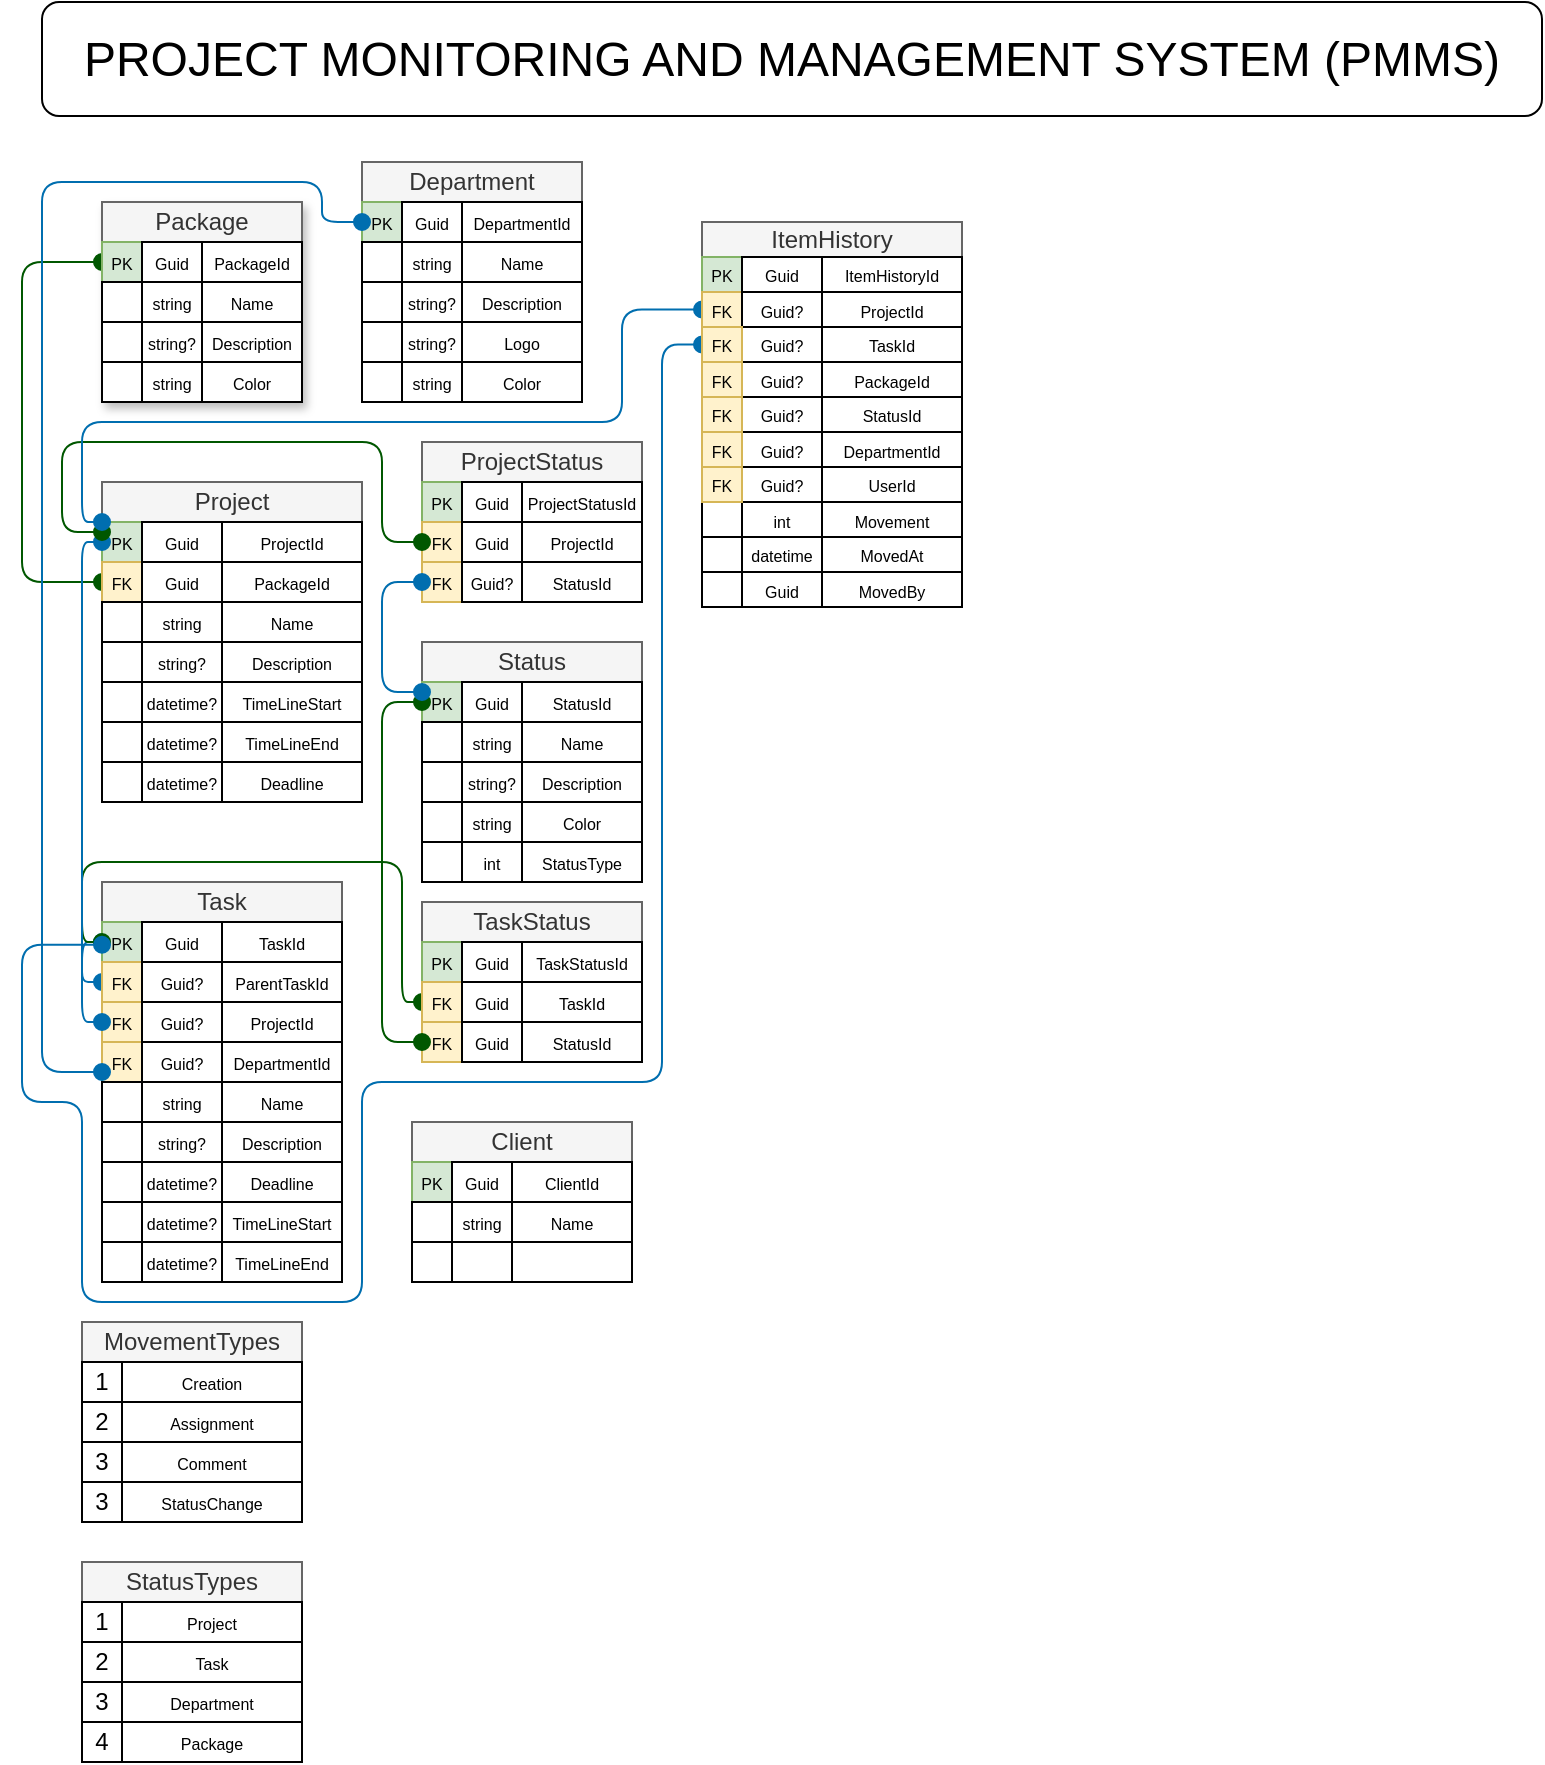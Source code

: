 <mxfile version="26.0.15">
  <diagram name="Page-1" id="BhMnXEd4iuYotzbo9Yvr">
    <mxGraphModel dx="1326" dy="444" grid="1" gridSize="10" guides="1" tooltips="1" connect="1" arrows="1" fold="1" page="1" pageScale="1" pageWidth="850" pageHeight="1100" math="0" shadow="0">
      <root>
        <mxCell id="0" />
        <mxCell id="1" parent="0" />
        <mxCell id="s1-EU_GbL1mds6aHtoGt-2" value="&lt;font style=&quot;font-size: 24px;&quot;&gt;PROJECT MONITORING AND MANAGEMENT SYSTEM (PMMS)&lt;/font&gt;" style="rounded=1;whiteSpace=wrap;html=1;" parent="1" vertex="1">
          <mxGeometry y="20" width="750" height="57" as="geometry" />
        </mxCell>
        <mxCell id="s1-EU_GbL1mds6aHtoGt-74" value="" style="group;shadow=1;fillColor=#008a00;fontColor=#ffffff;strokeColor=#005700;" parent="1" vertex="1" connectable="0">
          <mxGeometry x="30" y="120" width="100" height="100" as="geometry" />
        </mxCell>
        <mxCell id="s1-EU_GbL1mds6aHtoGt-20" value="Package" style="rounded=0;whiteSpace=wrap;html=1;fillColor=#f5f5f5;fontColor=#333333;strokeColor=#666666;" parent="s1-EU_GbL1mds6aHtoGt-74" vertex="1">
          <mxGeometry width="100" height="20" as="geometry" />
        </mxCell>
        <mxCell id="s1-EU_GbL1mds6aHtoGt-21" value="&lt;font style=&quot;font-size: 8px;&quot;&gt;PackageId&lt;/font&gt;" style="rounded=0;whiteSpace=wrap;html=1;" parent="s1-EU_GbL1mds6aHtoGt-74" vertex="1">
          <mxGeometry x="50" y="20" width="50" height="20" as="geometry" />
        </mxCell>
        <mxCell id="MEcoBkt6uBFR-9ehZYJB-12" style="edgeStyle=orthogonalEdgeStyle;rounded=1;orthogonalLoop=1;jettySize=auto;html=1;exitX=0;exitY=0.5;exitDx=0;exitDy=0;fontSize=12;startSize=8;endSize=8;curved=0;startArrow=oval;startFill=1;endArrow=oval;endFill=1;fillColor=#008a00;strokeColor=#005700;" parent="s1-EU_GbL1mds6aHtoGt-74" source="s1-EU_GbL1mds6aHtoGt-22" edge="1">
          <mxGeometry relative="1" as="geometry">
            <mxPoint y="190" as="targetPoint" />
            <Array as="points">
              <mxPoint x="-40" y="30" />
              <mxPoint x="-40" y="190" />
            </Array>
          </mxGeometry>
        </mxCell>
        <mxCell id="s1-EU_GbL1mds6aHtoGt-22" value="&lt;font style=&quot;font-size: 8px;&quot;&gt;PK&lt;/font&gt;" style="rounded=0;whiteSpace=wrap;html=1;fillColor=#d5e8d4;strokeColor=#82b366;" parent="s1-EU_GbL1mds6aHtoGt-74" vertex="1">
          <mxGeometry y="20" width="20" height="20" as="geometry" />
        </mxCell>
        <mxCell id="s1-EU_GbL1mds6aHtoGt-23" value="&lt;font style=&quot;font-size: 8px;&quot;&gt;Guid&lt;/font&gt;" style="rounded=0;whiteSpace=wrap;html=1;" parent="s1-EU_GbL1mds6aHtoGt-74" vertex="1">
          <mxGeometry x="20" y="20" width="30" height="20" as="geometry" />
        </mxCell>
        <mxCell id="s1-EU_GbL1mds6aHtoGt-24" value="&lt;font style=&quot;font-size: 8px;&quot;&gt;Name&lt;/font&gt;" style="rounded=0;whiteSpace=wrap;html=1;" parent="s1-EU_GbL1mds6aHtoGt-74" vertex="1">
          <mxGeometry x="50" y="40" width="50" height="20" as="geometry" />
        </mxCell>
        <mxCell id="s1-EU_GbL1mds6aHtoGt-25" value="" style="rounded=0;whiteSpace=wrap;html=1;" parent="s1-EU_GbL1mds6aHtoGt-74" vertex="1">
          <mxGeometry y="40" width="20" height="20" as="geometry" />
        </mxCell>
        <mxCell id="s1-EU_GbL1mds6aHtoGt-26" value="&lt;font style=&quot;font-size: 8px;&quot;&gt;string&lt;/font&gt;" style="rounded=0;whiteSpace=wrap;html=1;" parent="s1-EU_GbL1mds6aHtoGt-74" vertex="1">
          <mxGeometry x="20" y="40" width="30" height="20" as="geometry" />
        </mxCell>
        <mxCell id="s1-EU_GbL1mds6aHtoGt-27" value="&lt;font style=&quot;font-size: 8px;&quot;&gt;Description&lt;/font&gt;" style="rounded=0;whiteSpace=wrap;html=1;" parent="s1-EU_GbL1mds6aHtoGt-74" vertex="1">
          <mxGeometry x="50" y="60" width="50" height="20" as="geometry" />
        </mxCell>
        <mxCell id="s1-EU_GbL1mds6aHtoGt-28" value="" style="rounded=0;whiteSpace=wrap;html=1;" parent="s1-EU_GbL1mds6aHtoGt-74" vertex="1">
          <mxGeometry y="60" width="20" height="20" as="geometry" />
        </mxCell>
        <mxCell id="s1-EU_GbL1mds6aHtoGt-29" value="&lt;font style=&quot;font-size: 8px;&quot;&gt;string?&lt;/font&gt;" style="rounded=0;whiteSpace=wrap;html=1;" parent="s1-EU_GbL1mds6aHtoGt-74" vertex="1">
          <mxGeometry x="20" y="60" width="30" height="20" as="geometry" />
        </mxCell>
        <mxCell id="s1-EU_GbL1mds6aHtoGt-30" value="&lt;font style=&quot;font-size: 8px;&quot;&gt;Color&lt;/font&gt;" style="rounded=0;whiteSpace=wrap;html=1;" parent="s1-EU_GbL1mds6aHtoGt-74" vertex="1">
          <mxGeometry x="50" y="80" width="50" height="20" as="geometry" />
        </mxCell>
        <mxCell id="s1-EU_GbL1mds6aHtoGt-31" value="" style="rounded=0;whiteSpace=wrap;html=1;" parent="s1-EU_GbL1mds6aHtoGt-74" vertex="1">
          <mxGeometry y="80" width="20" height="20" as="geometry" />
        </mxCell>
        <mxCell id="s1-EU_GbL1mds6aHtoGt-32" value="&lt;font style=&quot;font-size: 8px;&quot;&gt;string&lt;/font&gt;" style="rounded=0;whiteSpace=wrap;html=1;" parent="s1-EU_GbL1mds6aHtoGt-74" vertex="1">
          <mxGeometry x="20" y="80" width="30" height="20" as="geometry" />
        </mxCell>
        <mxCell id="s1-EU_GbL1mds6aHtoGt-76" value="" style="group" parent="1" vertex="1" connectable="0">
          <mxGeometry x="30" y="260" width="130" height="160" as="geometry" />
        </mxCell>
        <mxCell id="s1-EU_GbL1mds6aHtoGt-64" value="&lt;font style=&quot;font-size: 8px;&quot;&gt;Deadline&lt;/font&gt;" style="rounded=0;whiteSpace=wrap;html=1;" parent="s1-EU_GbL1mds6aHtoGt-76" vertex="1">
          <mxGeometry x="60" y="140" width="70" height="20" as="geometry" />
        </mxCell>
        <mxCell id="s1-EU_GbL1mds6aHtoGt-65" value="" style="rounded=0;whiteSpace=wrap;html=1;" parent="s1-EU_GbL1mds6aHtoGt-76" vertex="1">
          <mxGeometry y="140" width="20" height="20" as="geometry" />
        </mxCell>
        <mxCell id="s1-EU_GbL1mds6aHtoGt-66" value="&lt;span style=&quot;font-size: 8px;&quot;&gt;datetime?&lt;/span&gt;" style="rounded=0;whiteSpace=wrap;html=1;" parent="s1-EU_GbL1mds6aHtoGt-76" vertex="1">
          <mxGeometry x="20" y="140" width="40" height="20" as="geometry" />
        </mxCell>
        <mxCell id="s1-EU_GbL1mds6aHtoGt-73" value="" style="group" parent="s1-EU_GbL1mds6aHtoGt-76" vertex="1" connectable="0">
          <mxGeometry width="130" height="140" as="geometry" />
        </mxCell>
        <mxCell id="s1-EU_GbL1mds6aHtoGt-45" value="Project" style="rounded=0;whiteSpace=wrap;html=1;fillColor=#f5f5f5;fontColor=#333333;strokeColor=#666666;" parent="s1-EU_GbL1mds6aHtoGt-73" vertex="1">
          <mxGeometry width="130" height="20" as="geometry" />
        </mxCell>
        <mxCell id="s1-EU_GbL1mds6aHtoGt-46" value="&lt;font style=&quot;font-size: 8px;&quot;&gt;ProjectId&lt;/font&gt;" style="rounded=0;whiteSpace=wrap;html=1;" parent="s1-EU_GbL1mds6aHtoGt-73" vertex="1">
          <mxGeometry x="60" y="20" width="70" height="20" as="geometry" />
        </mxCell>
        <mxCell id="s1-EU_GbL1mds6aHtoGt-47" value="&lt;font style=&quot;font-size: 8px;&quot;&gt;PK&lt;/font&gt;" style="rounded=0;whiteSpace=wrap;html=1;fillColor=#d5e8d4;strokeColor=#82b366;" parent="s1-EU_GbL1mds6aHtoGt-73" vertex="1">
          <mxGeometry y="20" width="20" height="20" as="geometry" />
        </mxCell>
        <mxCell id="s1-EU_GbL1mds6aHtoGt-48" value="&lt;font style=&quot;font-size: 8px;&quot;&gt;Guid&lt;/font&gt;" style="rounded=0;whiteSpace=wrap;html=1;" parent="s1-EU_GbL1mds6aHtoGt-73" vertex="1">
          <mxGeometry x="20" y="20" width="40" height="20" as="geometry" />
        </mxCell>
        <mxCell id="s1-EU_GbL1mds6aHtoGt-49" value="&lt;font style=&quot;font-size: 8px;&quot;&gt;PackageId&lt;/font&gt;" style="rounded=0;whiteSpace=wrap;html=1;" parent="s1-EU_GbL1mds6aHtoGt-73" vertex="1">
          <mxGeometry x="60" y="40" width="70" height="20" as="geometry" />
        </mxCell>
        <mxCell id="s1-EU_GbL1mds6aHtoGt-50" value="&lt;font style=&quot;font-size: 8px;&quot;&gt;FK&lt;/font&gt;" style="rounded=0;whiteSpace=wrap;html=1;fillColor=#fff2cc;strokeColor=#d6b656;" parent="s1-EU_GbL1mds6aHtoGt-73" vertex="1">
          <mxGeometry y="40" width="20" height="20" as="geometry" />
        </mxCell>
        <mxCell id="s1-EU_GbL1mds6aHtoGt-51" value="&lt;font style=&quot;font-size: 8px;&quot;&gt;Guid&lt;/font&gt;" style="rounded=0;whiteSpace=wrap;html=1;" parent="s1-EU_GbL1mds6aHtoGt-73" vertex="1">
          <mxGeometry x="20" y="40" width="40" height="20" as="geometry" />
        </mxCell>
        <mxCell id="s1-EU_GbL1mds6aHtoGt-52" value="&lt;font style=&quot;font-size: 8px;&quot;&gt;Name&lt;/font&gt;" style="rounded=0;whiteSpace=wrap;html=1;" parent="s1-EU_GbL1mds6aHtoGt-73" vertex="1">
          <mxGeometry x="60" y="60" width="70" height="20" as="geometry" />
        </mxCell>
        <mxCell id="s1-EU_GbL1mds6aHtoGt-53" value="" style="rounded=0;whiteSpace=wrap;html=1;" parent="s1-EU_GbL1mds6aHtoGt-73" vertex="1">
          <mxGeometry y="60" width="20" height="20" as="geometry" />
        </mxCell>
        <mxCell id="s1-EU_GbL1mds6aHtoGt-54" value="&lt;font style=&quot;font-size: 8px;&quot;&gt;string&lt;/font&gt;" style="rounded=0;whiteSpace=wrap;html=1;" parent="s1-EU_GbL1mds6aHtoGt-73" vertex="1">
          <mxGeometry x="20" y="60" width="40" height="20" as="geometry" />
        </mxCell>
        <mxCell id="s1-EU_GbL1mds6aHtoGt-55" value="&lt;font style=&quot;font-size: 8px;&quot;&gt;Description&lt;/font&gt;" style="rounded=0;whiteSpace=wrap;html=1;" parent="s1-EU_GbL1mds6aHtoGt-73" vertex="1">
          <mxGeometry x="60" y="80" width="70" height="20" as="geometry" />
        </mxCell>
        <mxCell id="s1-EU_GbL1mds6aHtoGt-56" value="" style="rounded=0;whiteSpace=wrap;html=1;" parent="s1-EU_GbL1mds6aHtoGt-73" vertex="1">
          <mxGeometry y="80" width="20" height="20" as="geometry" />
        </mxCell>
        <mxCell id="s1-EU_GbL1mds6aHtoGt-57" value="&lt;font style=&quot;font-size: 8px;&quot;&gt;string?&lt;/font&gt;" style="rounded=0;whiteSpace=wrap;html=1;" parent="s1-EU_GbL1mds6aHtoGt-73" vertex="1">
          <mxGeometry x="20" y="80" width="40" height="20" as="geometry" />
        </mxCell>
        <mxCell id="s1-EU_GbL1mds6aHtoGt-58" value="&lt;font style=&quot;font-size: 8px;&quot;&gt;TimeLineStart&lt;/font&gt;" style="rounded=0;whiteSpace=wrap;html=1;" parent="s1-EU_GbL1mds6aHtoGt-73" vertex="1">
          <mxGeometry x="60" y="100" width="70" height="20" as="geometry" />
        </mxCell>
        <mxCell id="s1-EU_GbL1mds6aHtoGt-59" value="" style="rounded=0;whiteSpace=wrap;html=1;" parent="s1-EU_GbL1mds6aHtoGt-73" vertex="1">
          <mxGeometry y="100" width="20" height="20" as="geometry" />
        </mxCell>
        <mxCell id="s1-EU_GbL1mds6aHtoGt-60" value="&lt;span style=&quot;font-size: 8px;&quot;&gt;datetime?&lt;/span&gt;" style="rounded=0;whiteSpace=wrap;html=1;" parent="s1-EU_GbL1mds6aHtoGt-73" vertex="1">
          <mxGeometry x="20" y="100" width="40" height="20" as="geometry" />
        </mxCell>
        <mxCell id="s1-EU_GbL1mds6aHtoGt-61" value="&lt;span style=&quot;font-size: 8px;&quot;&gt;TimeLineEnd&lt;/span&gt;" style="rounded=0;whiteSpace=wrap;html=1;" parent="s1-EU_GbL1mds6aHtoGt-73" vertex="1">
          <mxGeometry x="60" y="120" width="70" height="20" as="geometry" />
        </mxCell>
        <mxCell id="s1-EU_GbL1mds6aHtoGt-62" value="" style="rounded=0;whiteSpace=wrap;html=1;" parent="s1-EU_GbL1mds6aHtoGt-73" vertex="1">
          <mxGeometry y="120" width="20" height="20" as="geometry" />
        </mxCell>
        <mxCell id="s1-EU_GbL1mds6aHtoGt-63" value="&lt;span style=&quot;font-size: 8px;&quot;&gt;datetime?&lt;/span&gt;" style="rounded=0;whiteSpace=wrap;html=1;" parent="s1-EU_GbL1mds6aHtoGt-73" vertex="1">
          <mxGeometry x="20" y="120" width="40" height="20" as="geometry" />
        </mxCell>
        <mxCell id="s1-EU_GbL1mds6aHtoGt-77" value="" style="group" parent="1" vertex="1" connectable="0">
          <mxGeometry x="160" y="100" width="110" height="100" as="geometry" />
        </mxCell>
        <mxCell id="s1-EU_GbL1mds6aHtoGt-78" value="Department" style="rounded=0;whiteSpace=wrap;html=1;fillColor=#f5f5f5;fontColor=#333333;strokeColor=#666666;" parent="s1-EU_GbL1mds6aHtoGt-77" vertex="1">
          <mxGeometry width="110" height="20" as="geometry" />
        </mxCell>
        <mxCell id="s1-EU_GbL1mds6aHtoGt-79" value="&lt;font style=&quot;font-size: 8px;&quot;&gt;DepartmentId&lt;/font&gt;" style="rounded=0;whiteSpace=wrap;html=1;" parent="s1-EU_GbL1mds6aHtoGt-77" vertex="1">
          <mxGeometry x="50" y="20" width="60" height="20" as="geometry" />
        </mxCell>
        <mxCell id="s1-EU_GbL1mds6aHtoGt-80" value="&lt;font style=&quot;font-size: 8px;&quot;&gt;PK&lt;/font&gt;" style="rounded=0;whiteSpace=wrap;html=1;fillColor=#d5e8d4;strokeColor=#82b366;" parent="s1-EU_GbL1mds6aHtoGt-77" vertex="1">
          <mxGeometry y="20" width="20" height="20" as="geometry" />
        </mxCell>
        <mxCell id="s1-EU_GbL1mds6aHtoGt-81" value="&lt;span style=&quot;font-size: 8px;&quot;&gt;Guid&lt;/span&gt;" style="rounded=0;whiteSpace=wrap;html=1;" parent="s1-EU_GbL1mds6aHtoGt-77" vertex="1">
          <mxGeometry x="20" y="20" width="30" height="20" as="geometry" />
        </mxCell>
        <mxCell id="s1-EU_GbL1mds6aHtoGt-82" value="&lt;font style=&quot;font-size: 8px;&quot;&gt;Name&lt;/font&gt;" style="rounded=0;whiteSpace=wrap;html=1;" parent="s1-EU_GbL1mds6aHtoGt-77" vertex="1">
          <mxGeometry x="50" y="40" width="60" height="20" as="geometry" />
        </mxCell>
        <mxCell id="s1-EU_GbL1mds6aHtoGt-83" value="" style="rounded=0;whiteSpace=wrap;html=1;" parent="s1-EU_GbL1mds6aHtoGt-77" vertex="1">
          <mxGeometry y="40" width="20" height="20" as="geometry" />
        </mxCell>
        <mxCell id="s1-EU_GbL1mds6aHtoGt-84" value="&lt;font style=&quot;font-size: 8px;&quot;&gt;string&lt;/font&gt;" style="rounded=0;whiteSpace=wrap;html=1;" parent="s1-EU_GbL1mds6aHtoGt-77" vertex="1">
          <mxGeometry x="20" y="40" width="30" height="20" as="geometry" />
        </mxCell>
        <mxCell id="s1-EU_GbL1mds6aHtoGt-85" value="&lt;font style=&quot;font-size: 8px;&quot;&gt;Description&lt;/font&gt;" style="rounded=0;whiteSpace=wrap;html=1;" parent="s1-EU_GbL1mds6aHtoGt-77" vertex="1">
          <mxGeometry x="50" y="60" width="60" height="20" as="geometry" />
        </mxCell>
        <mxCell id="s1-EU_GbL1mds6aHtoGt-86" value="" style="rounded=0;whiteSpace=wrap;html=1;" parent="s1-EU_GbL1mds6aHtoGt-77" vertex="1">
          <mxGeometry y="60" width="20" height="20" as="geometry" />
        </mxCell>
        <mxCell id="s1-EU_GbL1mds6aHtoGt-87" value="&lt;font style=&quot;font-size: 8px;&quot;&gt;string?&lt;/font&gt;" style="rounded=0;whiteSpace=wrap;html=1;" parent="s1-EU_GbL1mds6aHtoGt-77" vertex="1">
          <mxGeometry x="20" y="60" width="30" height="20" as="geometry" />
        </mxCell>
        <mxCell id="s1-EU_GbL1mds6aHtoGt-88" value="&lt;font style=&quot;font-size: 8px;&quot;&gt;Logo&lt;/font&gt;" style="rounded=0;whiteSpace=wrap;html=1;" parent="s1-EU_GbL1mds6aHtoGt-77" vertex="1">
          <mxGeometry x="50" y="80" width="60" height="20" as="geometry" />
        </mxCell>
        <mxCell id="s1-EU_GbL1mds6aHtoGt-89" value="" style="rounded=0;whiteSpace=wrap;html=1;" parent="s1-EU_GbL1mds6aHtoGt-77" vertex="1">
          <mxGeometry y="80" width="20" height="20" as="geometry" />
        </mxCell>
        <mxCell id="s1-EU_GbL1mds6aHtoGt-90" value="&lt;font style=&quot;font-size: 8px;&quot;&gt;string?&lt;/font&gt;" style="rounded=0;whiteSpace=wrap;html=1;" parent="s1-EU_GbL1mds6aHtoGt-77" vertex="1">
          <mxGeometry x="20" y="80" width="30" height="20" as="geometry" />
        </mxCell>
        <mxCell id="s1-EU_GbL1mds6aHtoGt-91" value="" style="group" parent="1" vertex="1" connectable="0">
          <mxGeometry x="190" y="340" width="110" height="100" as="geometry" />
        </mxCell>
        <mxCell id="s1-EU_GbL1mds6aHtoGt-92" value="Status" style="rounded=0;whiteSpace=wrap;html=1;fillColor=#f5f5f5;fontColor=#333333;strokeColor=#666666;" parent="s1-EU_GbL1mds6aHtoGt-91" vertex="1">
          <mxGeometry width="110" height="20" as="geometry" />
        </mxCell>
        <mxCell id="s1-EU_GbL1mds6aHtoGt-93" value="&lt;font style=&quot;font-size: 8px;&quot;&gt;StatusId&lt;/font&gt;" style="rounded=0;whiteSpace=wrap;html=1;" parent="s1-EU_GbL1mds6aHtoGt-91" vertex="1">
          <mxGeometry x="50" y="20" width="60" height="20" as="geometry" />
        </mxCell>
        <mxCell id="s1-EU_GbL1mds6aHtoGt-94" value="&lt;font style=&quot;font-size: 8px;&quot;&gt;PK&lt;/font&gt;" style="rounded=0;whiteSpace=wrap;html=1;fillColor=#d5e8d4;strokeColor=#82b366;" parent="s1-EU_GbL1mds6aHtoGt-91" vertex="1">
          <mxGeometry y="20" width="20" height="20" as="geometry" />
        </mxCell>
        <mxCell id="s1-EU_GbL1mds6aHtoGt-95" value="&lt;span style=&quot;font-size: 8px;&quot;&gt;Guid&lt;/span&gt;" style="rounded=0;whiteSpace=wrap;html=1;" parent="s1-EU_GbL1mds6aHtoGt-91" vertex="1">
          <mxGeometry x="20" y="20" width="30" height="20" as="geometry" />
        </mxCell>
        <mxCell id="s1-EU_GbL1mds6aHtoGt-96" value="&lt;font style=&quot;font-size: 8px;&quot;&gt;Name&lt;/font&gt;" style="rounded=0;whiteSpace=wrap;html=1;" parent="s1-EU_GbL1mds6aHtoGt-91" vertex="1">
          <mxGeometry x="50" y="40" width="60" height="20" as="geometry" />
        </mxCell>
        <mxCell id="s1-EU_GbL1mds6aHtoGt-97" value="" style="rounded=0;whiteSpace=wrap;html=1;" parent="s1-EU_GbL1mds6aHtoGt-91" vertex="1">
          <mxGeometry y="40" width="20" height="20" as="geometry" />
        </mxCell>
        <mxCell id="s1-EU_GbL1mds6aHtoGt-98" value="&lt;font style=&quot;font-size: 8px;&quot;&gt;string&lt;/font&gt;" style="rounded=0;whiteSpace=wrap;html=1;" parent="s1-EU_GbL1mds6aHtoGt-91" vertex="1">
          <mxGeometry x="20" y="40" width="30" height="20" as="geometry" />
        </mxCell>
        <mxCell id="s1-EU_GbL1mds6aHtoGt-99" value="&lt;font style=&quot;font-size: 8px;&quot;&gt;Description&lt;/font&gt;" style="rounded=0;whiteSpace=wrap;html=1;" parent="s1-EU_GbL1mds6aHtoGt-91" vertex="1">
          <mxGeometry x="50" y="60" width="60" height="20" as="geometry" />
        </mxCell>
        <mxCell id="s1-EU_GbL1mds6aHtoGt-100" value="" style="rounded=0;whiteSpace=wrap;html=1;" parent="s1-EU_GbL1mds6aHtoGt-91" vertex="1">
          <mxGeometry y="60" width="20" height="20" as="geometry" />
        </mxCell>
        <mxCell id="s1-EU_GbL1mds6aHtoGt-101" value="&lt;font style=&quot;font-size: 8px;&quot;&gt;string?&lt;/font&gt;" style="rounded=0;whiteSpace=wrap;html=1;" parent="s1-EU_GbL1mds6aHtoGt-91" vertex="1">
          <mxGeometry x="20" y="60" width="30" height="20" as="geometry" />
        </mxCell>
        <mxCell id="s1-EU_GbL1mds6aHtoGt-102" value="&lt;font style=&quot;font-size: 8px;&quot;&gt;Color&lt;/font&gt;" style="rounded=0;whiteSpace=wrap;html=1;" parent="s1-EU_GbL1mds6aHtoGt-91" vertex="1">
          <mxGeometry x="50" y="80" width="60" height="20" as="geometry" />
        </mxCell>
        <mxCell id="s1-EU_GbL1mds6aHtoGt-103" value="" style="rounded=0;whiteSpace=wrap;html=1;" parent="s1-EU_GbL1mds6aHtoGt-91" vertex="1">
          <mxGeometry y="80" width="20" height="20" as="geometry" />
        </mxCell>
        <mxCell id="s1-EU_GbL1mds6aHtoGt-104" value="&lt;font style=&quot;font-size: 8px;&quot;&gt;string&lt;/font&gt;" style="rounded=0;whiteSpace=wrap;html=1;" parent="s1-EU_GbL1mds6aHtoGt-91" vertex="1">
          <mxGeometry x="20" y="80" width="30" height="20" as="geometry" />
        </mxCell>
        <mxCell id="s1-EU_GbL1mds6aHtoGt-119" value="" style="group;fillColor=#fff2cc;strokeColor=#d6b656;" parent="1" vertex="1" connectable="0">
          <mxGeometry x="190" y="240" width="110" height="80" as="geometry" />
        </mxCell>
        <mxCell id="s1-EU_GbL1mds6aHtoGt-106" value="ProjectStatus" style="rounded=0;whiteSpace=wrap;html=1;fillColor=#f5f5f5;fontColor=#333333;strokeColor=#666666;" parent="s1-EU_GbL1mds6aHtoGt-119" vertex="1">
          <mxGeometry width="110" height="20" as="geometry" />
        </mxCell>
        <mxCell id="s1-EU_GbL1mds6aHtoGt-107" value="&lt;font style=&quot;font-size: 8px;&quot;&gt;ProjectStatusId&lt;/font&gt;" style="rounded=0;whiteSpace=wrap;html=1;" parent="s1-EU_GbL1mds6aHtoGt-119" vertex="1">
          <mxGeometry x="50" y="20" width="60" height="20" as="geometry" />
        </mxCell>
        <mxCell id="s1-EU_GbL1mds6aHtoGt-108" value="&lt;font style=&quot;font-size: 8px;&quot;&gt;PK&lt;/font&gt;" style="rounded=0;whiteSpace=wrap;html=1;fillColor=#d5e8d4;strokeColor=#82b366;" parent="s1-EU_GbL1mds6aHtoGt-119" vertex="1">
          <mxGeometry y="20" width="20" height="20" as="geometry" />
        </mxCell>
        <mxCell id="s1-EU_GbL1mds6aHtoGt-109" value="&lt;span style=&quot;font-size: 8px;&quot;&gt;Guid&lt;/span&gt;" style="rounded=0;whiteSpace=wrap;html=1;" parent="s1-EU_GbL1mds6aHtoGt-119" vertex="1">
          <mxGeometry x="20" y="20" width="30" height="20" as="geometry" />
        </mxCell>
        <mxCell id="s1-EU_GbL1mds6aHtoGt-110" value="&lt;span style=&quot;font-size: 8px;&quot;&gt;ProjectId&lt;/span&gt;" style="rounded=0;whiteSpace=wrap;html=1;" parent="s1-EU_GbL1mds6aHtoGt-119" vertex="1">
          <mxGeometry x="50" y="40" width="60" height="20" as="geometry" />
        </mxCell>
        <mxCell id="s1-EU_GbL1mds6aHtoGt-111" value="&lt;span style=&quot;font-size: 8px;&quot;&gt;FK&lt;/span&gt;" style="rounded=0;whiteSpace=wrap;html=1;fillColor=#fff2cc;strokeColor=#d6b656;" parent="s1-EU_GbL1mds6aHtoGt-119" vertex="1">
          <mxGeometry y="40" width="20" height="20" as="geometry" />
        </mxCell>
        <mxCell id="s1-EU_GbL1mds6aHtoGt-112" value="&lt;span style=&quot;font-size: 8px;&quot;&gt;Guid&lt;/span&gt;" style="rounded=0;whiteSpace=wrap;html=1;" parent="s1-EU_GbL1mds6aHtoGt-119" vertex="1">
          <mxGeometry x="20" y="40" width="30" height="20" as="geometry" />
        </mxCell>
        <mxCell id="s1-EU_GbL1mds6aHtoGt-113" value="&lt;span style=&quot;font-size: 8px;&quot;&gt;StatusId&lt;/span&gt;" style="rounded=0;whiteSpace=wrap;html=1;" parent="s1-EU_GbL1mds6aHtoGt-119" vertex="1">
          <mxGeometry x="50" y="60" width="60" height="20" as="geometry" />
        </mxCell>
        <mxCell id="s1-EU_GbL1mds6aHtoGt-114" value="&lt;span style=&quot;font-size: 8px;&quot;&gt;FK&lt;/span&gt;" style="rounded=0;whiteSpace=wrap;html=1;fillColor=#fff2cc;strokeColor=#d6b656;" parent="s1-EU_GbL1mds6aHtoGt-119" vertex="1">
          <mxGeometry y="60" width="20" height="20" as="geometry" />
        </mxCell>
        <mxCell id="s1-EU_GbL1mds6aHtoGt-115" value="&lt;font style=&quot;font-size: 8px;&quot;&gt;Guid?&lt;/font&gt;" style="rounded=0;whiteSpace=wrap;html=1;" parent="s1-EU_GbL1mds6aHtoGt-119" vertex="1">
          <mxGeometry x="20" y="60" width="30" height="20" as="geometry" />
        </mxCell>
        <mxCell id="s1-EU_GbL1mds6aHtoGt-145" value="" style="group" parent="1" vertex="1" connectable="0">
          <mxGeometry x="30" y="460" width="120" height="160" as="geometry" />
        </mxCell>
        <mxCell id="s1-EU_GbL1mds6aHtoGt-122" value="" style="group;fillColor=#fff2cc;strokeColor=#d6b656;" parent="s1-EU_GbL1mds6aHtoGt-145" vertex="1" connectable="0">
          <mxGeometry width="120" height="100" as="geometry" />
        </mxCell>
        <mxCell id="s1-EU_GbL1mds6aHtoGt-123" value="Task" style="rounded=0;whiteSpace=wrap;html=1;fillColor=#f5f5f5;fontColor=#333333;strokeColor=#666666;" parent="s1-EU_GbL1mds6aHtoGt-122" vertex="1">
          <mxGeometry width="120" height="20" as="geometry" />
        </mxCell>
        <mxCell id="s1-EU_GbL1mds6aHtoGt-124" value="&lt;font style=&quot;font-size: 8px;&quot;&gt;TaskId&lt;/font&gt;" style="rounded=0;whiteSpace=wrap;html=1;" parent="s1-EU_GbL1mds6aHtoGt-122" vertex="1">
          <mxGeometry x="60" y="20" width="60" height="20" as="geometry" />
        </mxCell>
        <mxCell id="MEcoBkt6uBFR-9ehZYJB-14" style="edgeStyle=orthogonalEdgeStyle;shape=connector;curved=0;rounded=1;orthogonalLoop=1;jettySize=auto;html=1;exitX=0;exitY=0.5;exitDx=0;exitDy=0;entryX=0;entryY=0.5;entryDx=0;entryDy=0;strokeColor=#006EAF;align=center;verticalAlign=middle;fontFamily=Helvetica;fontSize=12;fontColor=default;labelBackgroundColor=default;startArrow=oval;startFill=1;startSize=8;endArrow=oval;endFill=1;endSize=8;fillColor=#1ba1e2;" parent="s1-EU_GbL1mds6aHtoGt-122" source="s1-EU_GbL1mds6aHtoGt-125" target="s1-EU_GbL1mds6aHtoGt-128" edge="1">
          <mxGeometry relative="1" as="geometry">
            <Array as="points">
              <mxPoint x="-10" y="30" />
              <mxPoint x="-10" y="50" />
            </Array>
          </mxGeometry>
        </mxCell>
        <mxCell id="s1-EU_GbL1mds6aHtoGt-125" value="&lt;font style=&quot;font-size: 8px;&quot;&gt;PK&lt;/font&gt;" style="rounded=0;whiteSpace=wrap;html=1;fillColor=#d5e8d4;strokeColor=#82b366;" parent="s1-EU_GbL1mds6aHtoGt-122" vertex="1">
          <mxGeometry y="20" width="20" height="20" as="geometry" />
        </mxCell>
        <mxCell id="s1-EU_GbL1mds6aHtoGt-126" value="&lt;font style=&quot;font-size: 8px;&quot;&gt;Guid&lt;/font&gt;" style="rounded=0;whiteSpace=wrap;html=1;" parent="s1-EU_GbL1mds6aHtoGt-122" vertex="1">
          <mxGeometry x="20" y="20" width="40" height="20" as="geometry" />
        </mxCell>
        <mxCell id="s1-EU_GbL1mds6aHtoGt-127" value="&lt;font style=&quot;font-size: 8px;&quot;&gt;ParentTaskId&lt;/font&gt;" style="rounded=0;whiteSpace=wrap;html=1;" parent="s1-EU_GbL1mds6aHtoGt-122" vertex="1">
          <mxGeometry x="60" y="40" width="60" height="20" as="geometry" />
        </mxCell>
        <mxCell id="s1-EU_GbL1mds6aHtoGt-128" value="&lt;span style=&quot;font-size: 8px;&quot;&gt;FK&lt;/span&gt;" style="rounded=0;whiteSpace=wrap;html=1;fillColor=#fff2cc;strokeColor=#d6b656;" parent="s1-EU_GbL1mds6aHtoGt-122" vertex="1">
          <mxGeometry y="40" width="20" height="20" as="geometry" />
        </mxCell>
        <mxCell id="s1-EU_GbL1mds6aHtoGt-129" value="&lt;font style=&quot;font-size: 8px;&quot;&gt;Guid?&lt;/font&gt;" style="rounded=0;whiteSpace=wrap;html=1;" parent="s1-EU_GbL1mds6aHtoGt-122" vertex="1">
          <mxGeometry x="20" y="40" width="40" height="20" as="geometry" />
        </mxCell>
        <mxCell id="s1-EU_GbL1mds6aHtoGt-130" value="&lt;font style=&quot;font-size: 8px;&quot;&gt;ProjectId&lt;/font&gt;" style="rounded=0;whiteSpace=wrap;html=1;" parent="s1-EU_GbL1mds6aHtoGt-122" vertex="1">
          <mxGeometry x="60" y="60" width="60" height="20" as="geometry" />
        </mxCell>
        <mxCell id="s1-EU_GbL1mds6aHtoGt-131" value="&lt;span style=&quot;font-size: 8px;&quot;&gt;FK&lt;/span&gt;" style="rounded=0;whiteSpace=wrap;html=1;fillColor=#fff2cc;strokeColor=#d6b656;" parent="s1-EU_GbL1mds6aHtoGt-122" vertex="1">
          <mxGeometry y="60" width="20" height="20" as="geometry" />
        </mxCell>
        <mxCell id="s1-EU_GbL1mds6aHtoGt-132" value="&lt;font style=&quot;font-size: 8px;&quot;&gt;Guid?&lt;/font&gt;" style="rounded=0;whiteSpace=wrap;html=1;" parent="s1-EU_GbL1mds6aHtoGt-122" vertex="1">
          <mxGeometry x="20" y="60" width="40" height="20" as="geometry" />
        </mxCell>
        <mxCell id="s1-EU_GbL1mds6aHtoGt-133" value="&lt;span style=&quot;font-size: 8px;&quot;&gt;DepartmentId&lt;/span&gt;" style="rounded=0;whiteSpace=wrap;html=1;" parent="s1-EU_GbL1mds6aHtoGt-122" vertex="1">
          <mxGeometry x="60" y="80" width="60" height="20" as="geometry" />
        </mxCell>
        <mxCell id="s1-EU_GbL1mds6aHtoGt-134" value="&lt;span style=&quot;font-size: 8px;&quot;&gt;FK&lt;/span&gt;" style="rounded=0;whiteSpace=wrap;html=1;fillColor=#fff2cc;strokeColor=#d6b656;" parent="s1-EU_GbL1mds6aHtoGt-122" vertex="1">
          <mxGeometry y="80" width="20" height="20" as="geometry" />
        </mxCell>
        <mxCell id="s1-EU_GbL1mds6aHtoGt-135" value="&lt;span style=&quot;font-size: 8px;&quot;&gt;Guid?&lt;/span&gt;" style="rounded=0;whiteSpace=wrap;html=1;" parent="s1-EU_GbL1mds6aHtoGt-122" vertex="1">
          <mxGeometry x="20" y="80" width="40" height="20" as="geometry" />
        </mxCell>
        <mxCell id="s1-EU_GbL1mds6aHtoGt-136" value="&lt;span style=&quot;font-size: 8px;&quot;&gt;Name&lt;/span&gt;" style="rounded=0;whiteSpace=wrap;html=1;" parent="s1-EU_GbL1mds6aHtoGt-145" vertex="1">
          <mxGeometry x="60" y="100" width="60" height="20" as="geometry" />
        </mxCell>
        <mxCell id="s1-EU_GbL1mds6aHtoGt-137" value="" style="rounded=0;whiteSpace=wrap;html=1;" parent="s1-EU_GbL1mds6aHtoGt-145" vertex="1">
          <mxGeometry y="100" width="20" height="20" as="geometry" />
        </mxCell>
        <mxCell id="s1-EU_GbL1mds6aHtoGt-138" value="&lt;span style=&quot;font-size: 8px;&quot;&gt;string&lt;/span&gt;" style="rounded=0;whiteSpace=wrap;html=1;" parent="s1-EU_GbL1mds6aHtoGt-145" vertex="1">
          <mxGeometry x="20" y="100" width="40" height="20" as="geometry" />
        </mxCell>
        <mxCell id="s1-EU_GbL1mds6aHtoGt-139" value="&lt;span style=&quot;font-size: 8px;&quot;&gt;Description&lt;/span&gt;" style="rounded=0;whiteSpace=wrap;html=1;" parent="s1-EU_GbL1mds6aHtoGt-145" vertex="1">
          <mxGeometry x="60" y="120" width="60" height="20" as="geometry" />
        </mxCell>
        <mxCell id="s1-EU_GbL1mds6aHtoGt-140" value="" style="rounded=0;whiteSpace=wrap;html=1;" parent="s1-EU_GbL1mds6aHtoGt-145" vertex="1">
          <mxGeometry y="120" width="20" height="20" as="geometry" />
        </mxCell>
        <mxCell id="s1-EU_GbL1mds6aHtoGt-141" value="&lt;span style=&quot;font-size: 8px;&quot;&gt;string?&lt;/span&gt;" style="rounded=0;whiteSpace=wrap;html=1;" parent="s1-EU_GbL1mds6aHtoGt-145" vertex="1">
          <mxGeometry x="20" y="120" width="40" height="20" as="geometry" />
        </mxCell>
        <mxCell id="s1-EU_GbL1mds6aHtoGt-142" value="&lt;span style=&quot;font-size: 8px;&quot;&gt;Deadline&lt;/span&gt;" style="rounded=0;whiteSpace=wrap;html=1;" parent="s1-EU_GbL1mds6aHtoGt-145" vertex="1">
          <mxGeometry x="60" y="140" width="60" height="20" as="geometry" />
        </mxCell>
        <mxCell id="s1-EU_GbL1mds6aHtoGt-143" value="" style="rounded=0;whiteSpace=wrap;html=1;" parent="s1-EU_GbL1mds6aHtoGt-145" vertex="1">
          <mxGeometry y="140" width="20" height="20" as="geometry" />
        </mxCell>
        <mxCell id="s1-EU_GbL1mds6aHtoGt-144" value="&lt;span style=&quot;font-size: 8px;&quot;&gt;datetime?&lt;/span&gt;" style="rounded=0;whiteSpace=wrap;html=1;" parent="s1-EU_GbL1mds6aHtoGt-145" vertex="1">
          <mxGeometry x="20" y="140" width="40" height="20" as="geometry" />
        </mxCell>
        <mxCell id="s1-EU_GbL1mds6aHtoGt-164" value="" style="group" parent="1" vertex="1" connectable="0">
          <mxGeometry x="190" y="470" width="110" height="80" as="geometry" />
        </mxCell>
        <mxCell id="s1-EU_GbL1mds6aHtoGt-151" value="TaskStatus" style="rounded=0;whiteSpace=wrap;html=1;fillColor=#f5f5f5;fontColor=#333333;strokeColor=#666666;" parent="s1-EU_GbL1mds6aHtoGt-164" vertex="1">
          <mxGeometry width="110" height="20" as="geometry" />
        </mxCell>
        <mxCell id="s1-EU_GbL1mds6aHtoGt-152" value="&lt;font style=&quot;font-size: 8px;&quot;&gt;TaskStatusId&lt;/font&gt;" style="rounded=0;whiteSpace=wrap;html=1;" parent="s1-EU_GbL1mds6aHtoGt-164" vertex="1">
          <mxGeometry x="50" y="20" width="60" height="20" as="geometry" />
        </mxCell>
        <mxCell id="s1-EU_GbL1mds6aHtoGt-153" value="&lt;font style=&quot;font-size: 8px;&quot;&gt;PK&lt;/font&gt;" style="rounded=0;whiteSpace=wrap;html=1;fillColor=#d5e8d4;strokeColor=#82b366;" parent="s1-EU_GbL1mds6aHtoGt-164" vertex="1">
          <mxGeometry y="20" width="20" height="20" as="geometry" />
        </mxCell>
        <mxCell id="s1-EU_GbL1mds6aHtoGt-154" value="&lt;font style=&quot;font-size: 8px;&quot;&gt;Guid&lt;/font&gt;" style="rounded=0;whiteSpace=wrap;html=1;" parent="s1-EU_GbL1mds6aHtoGt-164" vertex="1">
          <mxGeometry x="20" y="20" width="30" height="20" as="geometry" />
        </mxCell>
        <mxCell id="s1-EU_GbL1mds6aHtoGt-155" value="&lt;span style=&quot;font-size: 8px;&quot;&gt;TaskId&lt;/span&gt;" style="rounded=0;whiteSpace=wrap;html=1;" parent="s1-EU_GbL1mds6aHtoGt-164" vertex="1">
          <mxGeometry x="50" y="40" width="60" height="20" as="geometry" />
        </mxCell>
        <mxCell id="MEcoBkt6uBFR-9ehZYJB-18" style="edgeStyle=orthogonalEdgeStyle;shape=connector;curved=0;rounded=1;orthogonalLoop=1;jettySize=auto;html=1;exitX=0;exitY=0.5;exitDx=0;exitDy=0;strokeColor=#005700;align=center;verticalAlign=middle;fontFamily=Helvetica;fontSize=12;fontColor=default;labelBackgroundColor=default;startArrow=oval;startFill=1;startSize=8;endArrow=oval;endFill=1;endSize=8;fillColor=#008a00;" parent="s1-EU_GbL1mds6aHtoGt-164" source="s1-EU_GbL1mds6aHtoGt-156" edge="1">
          <mxGeometry relative="1" as="geometry">
            <mxPoint x="-160" y="20" as="targetPoint" />
            <Array as="points">
              <mxPoint x="-10" y="50" />
              <mxPoint x="-10" y="-20" />
              <mxPoint x="-170" y="-20" />
              <mxPoint x="-170" y="20" />
            </Array>
          </mxGeometry>
        </mxCell>
        <mxCell id="s1-EU_GbL1mds6aHtoGt-156" value="&lt;span style=&quot;font-size: 8px;&quot;&gt;FK&lt;/span&gt;" style="rounded=0;whiteSpace=wrap;html=1;fillColor=#fff2cc;strokeColor=#d6b656;" parent="s1-EU_GbL1mds6aHtoGt-164" vertex="1">
          <mxGeometry y="40" width="20" height="20" as="geometry" />
        </mxCell>
        <mxCell id="s1-EU_GbL1mds6aHtoGt-157" value="&lt;font style=&quot;font-size: 8px;&quot;&gt;Guid&lt;/font&gt;" style="rounded=0;whiteSpace=wrap;html=1;" parent="s1-EU_GbL1mds6aHtoGt-164" vertex="1">
          <mxGeometry x="20" y="40" width="30" height="20" as="geometry" />
        </mxCell>
        <mxCell id="s1-EU_GbL1mds6aHtoGt-158" value="&lt;span style=&quot;font-size: 8px;&quot;&gt;StatusId&lt;/span&gt;" style="rounded=0;whiteSpace=wrap;html=1;" parent="s1-EU_GbL1mds6aHtoGt-164" vertex="1">
          <mxGeometry x="50" y="60" width="60" height="20" as="geometry" />
        </mxCell>
        <mxCell id="s1-EU_GbL1mds6aHtoGt-159" value="&lt;span style=&quot;font-size: 8px;&quot;&gt;FK&lt;/span&gt;" style="rounded=0;whiteSpace=wrap;html=1;fillColor=#fff2cc;strokeColor=#d6b656;" parent="s1-EU_GbL1mds6aHtoGt-164" vertex="1">
          <mxGeometry y="60" width="20" height="20" as="geometry" />
        </mxCell>
        <mxCell id="s1-EU_GbL1mds6aHtoGt-160" value="&lt;span style=&quot;font-size: 8px;&quot;&gt;Guid&lt;/span&gt;" style="rounded=0;whiteSpace=wrap;html=1;" parent="s1-EU_GbL1mds6aHtoGt-164" vertex="1">
          <mxGeometry x="20" y="60" width="30" height="20" as="geometry" />
        </mxCell>
        <mxCell id="MEcoBkt6uBFR-9ehZYJB-11" style="edgeStyle=orthogonalEdgeStyle;rounded=1;orthogonalLoop=1;jettySize=auto;html=1;exitX=0;exitY=0.5;exitDx=0;exitDy=0;entryX=0;entryY=0.25;entryDx=0;entryDy=0;fontSize=12;startSize=8;endSize=8;strokeColor=none;endArrow=oval;endFill=1;startArrow=oval;startFill=1;curved=0;" parent="1" source="s1-EU_GbL1mds6aHtoGt-50" target="s1-EU_GbL1mds6aHtoGt-22" edge="1">
          <mxGeometry relative="1" as="geometry">
            <Array as="points">
              <mxPoint x="20" y="320" />
              <mxPoint x="20" y="145" />
            </Array>
          </mxGeometry>
        </mxCell>
        <mxCell id="MEcoBkt6uBFR-9ehZYJB-15" style="edgeStyle=orthogonalEdgeStyle;shape=connector;curved=0;rounded=1;orthogonalLoop=1;jettySize=auto;html=1;entryX=0;entryY=0.5;entryDx=0;entryDy=0;strokeColor=#006EAF;align=center;verticalAlign=middle;fontFamily=Helvetica;fontSize=12;fontColor=default;labelBackgroundColor=default;startArrow=oval;startFill=1;startSize=8;endArrow=oval;endFill=1;endSize=8;fillColor=#1ba1e2;" parent="1" source="s1-EU_GbL1mds6aHtoGt-131" target="s1-EU_GbL1mds6aHtoGt-47" edge="1">
          <mxGeometry relative="1" as="geometry">
            <Array as="points">
              <mxPoint x="20" y="530" />
              <mxPoint x="20" y="290" />
            </Array>
          </mxGeometry>
        </mxCell>
        <mxCell id="MEcoBkt6uBFR-9ehZYJB-16" style="edgeStyle=orthogonalEdgeStyle;shape=connector;curved=0;rounded=1;orthogonalLoop=1;jettySize=auto;html=1;exitX=0;exitY=0.75;exitDx=0;exitDy=0;entryX=0;entryY=0.5;entryDx=0;entryDy=0;strokeColor=#006EAF;align=center;verticalAlign=middle;fontFamily=Helvetica;fontSize=12;fontColor=default;labelBackgroundColor=default;startArrow=oval;startFill=1;startSize=8;endArrow=oval;endFill=1;endSize=8;fillColor=#1ba1e2;" parent="1" source="s1-EU_GbL1mds6aHtoGt-134" target="s1-EU_GbL1mds6aHtoGt-80" edge="1">
          <mxGeometry relative="1" as="geometry">
            <Array as="points">
              <mxPoint y="555" />
              <mxPoint y="110" />
              <mxPoint x="140" y="110" />
              <mxPoint x="140" y="130" />
              <mxPoint x="160" y="130" />
            </Array>
          </mxGeometry>
        </mxCell>
        <mxCell id="MEcoBkt6uBFR-9ehZYJB-17" style="edgeStyle=orthogonalEdgeStyle;shape=connector;curved=0;rounded=1;orthogonalLoop=1;jettySize=auto;html=1;exitX=0;exitY=0.5;exitDx=0;exitDy=0;entryX=0;entryY=0.5;entryDx=0;entryDy=0;strokeColor=#005700;align=center;verticalAlign=middle;fontFamily=Helvetica;fontSize=12;fontColor=default;labelBackgroundColor=default;startArrow=oval;startFill=1;startSize=8;endArrow=oval;endFill=1;endSize=8;fillColor=#008a00;" parent="1" source="s1-EU_GbL1mds6aHtoGt-159" target="s1-EU_GbL1mds6aHtoGt-94" edge="1">
          <mxGeometry relative="1" as="geometry" />
        </mxCell>
        <mxCell id="MEcoBkt6uBFR-9ehZYJB-19" style="edgeStyle=orthogonalEdgeStyle;shape=connector;curved=0;rounded=1;orthogonalLoop=1;jettySize=auto;html=1;exitX=0;exitY=0.25;exitDx=0;exitDy=0;entryX=0;entryY=0.5;entryDx=0;entryDy=0;strokeColor=#006EAF;align=center;verticalAlign=middle;fontFamily=Helvetica;fontSize=12;fontColor=default;labelBackgroundColor=default;startArrow=oval;startFill=1;startSize=8;endArrow=oval;endFill=1;endSize=8;fillColor=#1ba1e2;" parent="1" source="s1-EU_GbL1mds6aHtoGt-94" target="s1-EU_GbL1mds6aHtoGt-114" edge="1">
          <mxGeometry relative="1" as="geometry" />
        </mxCell>
        <mxCell id="MEcoBkt6uBFR-9ehZYJB-20" style="edgeStyle=orthogonalEdgeStyle;shape=connector;curved=0;rounded=1;orthogonalLoop=1;jettySize=auto;html=1;exitX=0;exitY=0.5;exitDx=0;exitDy=0;entryX=0;entryY=0.25;entryDx=0;entryDy=0;strokeColor=#005700;align=center;verticalAlign=middle;fontFamily=Helvetica;fontSize=12;fontColor=default;labelBackgroundColor=default;startArrow=oval;startFill=1;startSize=8;endArrow=oval;endFill=1;endSize=8;fillColor=#008a00;" parent="1" source="s1-EU_GbL1mds6aHtoGt-111" target="s1-EU_GbL1mds6aHtoGt-47" edge="1">
          <mxGeometry relative="1" as="geometry">
            <Array as="points">
              <mxPoint x="170" y="290" />
              <mxPoint x="170" y="240" />
              <mxPoint x="10" y="240" />
              <mxPoint x="10" y="285" />
            </Array>
          </mxGeometry>
        </mxCell>
        <mxCell id="MEcoBkt6uBFR-9ehZYJB-48" style="edgeStyle=orthogonalEdgeStyle;shape=connector;curved=0;rounded=1;orthogonalLoop=1;jettySize=auto;html=1;exitX=0;exitY=0.5;exitDx=0;exitDy=0;entryX=0;entryY=0;entryDx=0;entryDy=0;strokeColor=#006EAF;align=center;verticalAlign=middle;fontFamily=Helvetica;fontSize=12;fontColor=default;labelBackgroundColor=default;startArrow=oval;startFill=1;startSize=8;endArrow=oval;endFill=1;endSize=8;fillColor=#1ba1e2;" parent="1" source="MEcoBkt6uBFR-9ehZYJB-31" target="s1-EU_GbL1mds6aHtoGt-47" edge="1">
          <mxGeometry relative="1" as="geometry">
            <Array as="points">
              <mxPoint x="290" y="174" />
              <mxPoint x="290" y="230" />
              <mxPoint x="20" y="230" />
              <mxPoint x="20" y="280" />
            </Array>
          </mxGeometry>
        </mxCell>
        <mxCell id="iNotNERDtQxTcPmXtUN7-11" value="" style="group" vertex="1" connectable="0" parent="1">
          <mxGeometry x="330" y="130" width="130" height="157.5" as="geometry" />
        </mxCell>
        <mxCell id="MEcoBkt6uBFR-9ehZYJB-25" value="" style="group" parent="iNotNERDtQxTcPmXtUN7-11" vertex="1" connectable="0">
          <mxGeometry width="130" height="122.5" as="geometry" />
        </mxCell>
        <mxCell id="MEcoBkt6uBFR-9ehZYJB-26" value="ItemHistory" style="rounded=0;whiteSpace=wrap;html=1;fillColor=#f5f5f5;fontColor=#333333;strokeColor=#666666;" parent="MEcoBkt6uBFR-9ehZYJB-25" vertex="1">
          <mxGeometry width="130" height="17.5" as="geometry" />
        </mxCell>
        <mxCell id="MEcoBkt6uBFR-9ehZYJB-27" value="&lt;font style=&quot;font-size: 8px;&quot;&gt;ItemHistoryId&lt;/font&gt;" style="rounded=0;whiteSpace=wrap;html=1;" parent="MEcoBkt6uBFR-9ehZYJB-25" vertex="1">
          <mxGeometry x="60" y="17.5" width="70" height="17.5" as="geometry" />
        </mxCell>
        <mxCell id="MEcoBkt6uBFR-9ehZYJB-28" value="&lt;font style=&quot;font-size: 8px;&quot;&gt;PK&lt;/font&gt;" style="rounded=0;whiteSpace=wrap;html=1;fillColor=#d5e8d4;strokeColor=#82b366;" parent="MEcoBkt6uBFR-9ehZYJB-25" vertex="1">
          <mxGeometry y="17.5" width="20" height="17.5" as="geometry" />
        </mxCell>
        <mxCell id="MEcoBkt6uBFR-9ehZYJB-29" value="&lt;span style=&quot;font-size: 8px;&quot;&gt;Guid&lt;/span&gt;" style="rounded=0;whiteSpace=wrap;html=1;" parent="MEcoBkt6uBFR-9ehZYJB-25" vertex="1">
          <mxGeometry x="20" y="17.5" width="40" height="17.5" as="geometry" />
        </mxCell>
        <mxCell id="MEcoBkt6uBFR-9ehZYJB-30" value="&lt;font style=&quot;font-size: 8px;&quot;&gt;ProjectId&lt;/font&gt;" style="rounded=0;whiteSpace=wrap;html=1;" parent="MEcoBkt6uBFR-9ehZYJB-25" vertex="1">
          <mxGeometry x="60" y="35" width="70" height="17.5" as="geometry" />
        </mxCell>
        <mxCell id="MEcoBkt6uBFR-9ehZYJB-31" value="&lt;font style=&quot;font-size: 8px;&quot;&gt;FK&lt;/font&gt;" style="rounded=0;whiteSpace=wrap;html=1;fillColor=#fff2cc;strokeColor=#d6b656;" parent="MEcoBkt6uBFR-9ehZYJB-25" vertex="1">
          <mxGeometry y="35" width="20" height="17.5" as="geometry" />
        </mxCell>
        <mxCell id="MEcoBkt6uBFR-9ehZYJB-32" value="&lt;span style=&quot;font-size: 8px;&quot;&gt;Guid?&lt;/span&gt;" style="rounded=0;whiteSpace=wrap;html=1;" parent="MEcoBkt6uBFR-9ehZYJB-25" vertex="1">
          <mxGeometry x="20" y="35" width="40" height="17.5" as="geometry" />
        </mxCell>
        <mxCell id="MEcoBkt6uBFR-9ehZYJB-33" value="&lt;span style=&quot;font-size: 8px;&quot;&gt;TaskId&lt;/span&gt;" style="rounded=0;whiteSpace=wrap;html=1;" parent="MEcoBkt6uBFR-9ehZYJB-25" vertex="1">
          <mxGeometry x="60" y="52.5" width="70" height="17.5" as="geometry" />
        </mxCell>
        <mxCell id="MEcoBkt6uBFR-9ehZYJB-34" value="" style="rounded=0;whiteSpace=wrap;html=1;" parent="MEcoBkt6uBFR-9ehZYJB-25" vertex="1">
          <mxGeometry y="52.5" width="20" height="17.5" as="geometry" />
        </mxCell>
        <mxCell id="MEcoBkt6uBFR-9ehZYJB-35" value="&lt;span style=&quot;font-size: 8px;&quot;&gt;Guid?&lt;/span&gt;" style="rounded=0;whiteSpace=wrap;html=1;" parent="MEcoBkt6uBFR-9ehZYJB-25" vertex="1">
          <mxGeometry x="20" y="52.5" width="40" height="17.5" as="geometry" />
        </mxCell>
        <mxCell id="MEcoBkt6uBFR-9ehZYJB-36" value="&lt;font style=&quot;font-size: 8px;&quot;&gt;PackageId&lt;/font&gt;" style="rounded=0;whiteSpace=wrap;html=1;" parent="MEcoBkt6uBFR-9ehZYJB-25" vertex="1">
          <mxGeometry x="60" y="70" width="70" height="17.5" as="geometry" />
        </mxCell>
        <mxCell id="MEcoBkt6uBFR-9ehZYJB-37" value="" style="rounded=0;whiteSpace=wrap;html=1;" parent="MEcoBkt6uBFR-9ehZYJB-25" vertex="1">
          <mxGeometry y="70" width="20" height="17.5" as="geometry" />
        </mxCell>
        <mxCell id="MEcoBkt6uBFR-9ehZYJB-38" value="&lt;font style=&quot;font-size: 8px;&quot;&gt;Guid?&lt;/font&gt;" style="rounded=0;whiteSpace=wrap;html=1;" parent="MEcoBkt6uBFR-9ehZYJB-25" vertex="1">
          <mxGeometry x="20" y="70" width="40" height="17.5" as="geometry" />
        </mxCell>
        <mxCell id="MEcoBkt6uBFR-9ehZYJB-39" value="&lt;span style=&quot;font-size: 8px;&quot;&gt;StatusId&lt;/span&gt;" style="rounded=0;whiteSpace=wrap;html=1;" parent="MEcoBkt6uBFR-9ehZYJB-25" vertex="1">
          <mxGeometry x="60" y="87.5" width="70" height="17.5" as="geometry" />
        </mxCell>
        <mxCell id="MEcoBkt6uBFR-9ehZYJB-40" value="&lt;span style=&quot;color: rgba(0, 0, 0, 0); font-family: monospace; font-size: 0px; text-align: start; text-wrap-mode: nowrap;&quot;&gt;%3CmxGraphModel%3E%3Croot%3E%3CmxCell%20id%3D%220%22%2F%3E%3CmxCell%20id%3D%221%22%20parent%3D%220%22%2F%3E%3CmxCell%20id%3D%222%22%20value%3D%22%26lt%3Bfont%20style%3D%26quot%3Bfont-size%3A%208px%3B%26quot%3B%26gt%3BFK%26lt%3B%2Ffont%26gt%3B%22%20style%3D%22rounded%3D0%3BwhiteSpace%3Dwrap%3Bhtml%3D1%3BfillColor%3D%23fff2cc%3BstrokeColor%3D%23d6b656%3B%22%20vertex%3D%221%22%20parent%3D%221%22%3E%3CmxGeometry%20x%3D%22330%22%20y%3D%22200%22%20width%3D%2220%22%20height%3D%2217.5%22%20as%3D%22geometry%22%2F%3E%3C%2FmxCell%3E%3C%2Froot%3E%3C%2FmxGraphModel%3E&lt;/span&gt;" style="rounded=0;whiteSpace=wrap;html=1;" parent="MEcoBkt6uBFR-9ehZYJB-25" vertex="1">
          <mxGeometry y="87.5" width="20" height="17.5" as="geometry" />
        </mxCell>
        <mxCell id="MEcoBkt6uBFR-9ehZYJB-41" value="&lt;span style=&quot;font-size: 8px;&quot;&gt;Guid?&lt;/span&gt;" style="rounded=0;whiteSpace=wrap;html=1;" parent="MEcoBkt6uBFR-9ehZYJB-25" vertex="1">
          <mxGeometry x="20" y="87.5" width="40" height="17.5" as="geometry" />
        </mxCell>
        <mxCell id="MEcoBkt6uBFR-9ehZYJB-42" value="&lt;span style=&quot;font-size: 8px;&quot;&gt;DepartmentId&lt;/span&gt;" style="rounded=0;whiteSpace=wrap;html=1;" parent="MEcoBkt6uBFR-9ehZYJB-25" vertex="1">
          <mxGeometry x="60" y="105" width="70" height="17.5" as="geometry" />
        </mxCell>
        <mxCell id="MEcoBkt6uBFR-9ehZYJB-43" value="" style="rounded=0;whiteSpace=wrap;html=1;" parent="MEcoBkt6uBFR-9ehZYJB-25" vertex="1">
          <mxGeometry y="105" width="20" height="17.5" as="geometry" />
        </mxCell>
        <mxCell id="MEcoBkt6uBFR-9ehZYJB-44" value="&lt;span style=&quot;font-size: 8px;&quot;&gt;Guid?&lt;/span&gt;" style="rounded=0;whiteSpace=wrap;html=1;" parent="MEcoBkt6uBFR-9ehZYJB-25" vertex="1">
          <mxGeometry x="20" y="105" width="40" height="17.5" as="geometry" />
        </mxCell>
        <mxCell id="MEcoBkt6uBFR-9ehZYJB-49" style="edgeStyle=orthogonalEdgeStyle;shape=connector;curved=0;rounded=1;orthogonalLoop=1;jettySize=auto;html=1;exitX=0;exitY=0.5;exitDx=0;exitDy=0;strokeColor=#006EAF;align=center;verticalAlign=middle;fontFamily=Helvetica;fontSize=12;fontColor=default;labelBackgroundColor=default;startArrow=oval;startFill=1;startSize=8;endArrow=oval;endFill=1;endSize=8;fillColor=#1ba1e2;" parent="MEcoBkt6uBFR-9ehZYJB-25" source="MEcoBkt6uBFR-9ehZYJB-45" edge="1">
          <mxGeometry relative="1" as="geometry">
            <mxPoint x="-300" y="361.379" as="targetPoint" />
            <Array as="points">
              <mxPoint x="-20" y="61" />
              <mxPoint x="-20" y="430" />
              <mxPoint x="-170" y="430" />
              <mxPoint x="-170" y="540" />
              <mxPoint x="-310" y="540" />
              <mxPoint x="-310" y="440" />
              <mxPoint x="-340" y="440" />
              <mxPoint x="-340" y="361" />
            </Array>
          </mxGeometry>
        </mxCell>
        <mxCell id="MEcoBkt6uBFR-9ehZYJB-45" value="&lt;font style=&quot;font-size: 8px;&quot;&gt;FK&lt;/font&gt;" style="rounded=0;whiteSpace=wrap;html=1;fillColor=#fff2cc;strokeColor=#d6b656;" parent="MEcoBkt6uBFR-9ehZYJB-25" vertex="1">
          <mxGeometry y="52.5" width="20" height="17.5" as="geometry" />
        </mxCell>
        <mxCell id="iNotNERDtQxTcPmXtUN7-9" value="&lt;font style=&quot;font-size: 8px;&quot;&gt;FK&lt;/font&gt;" style="rounded=0;whiteSpace=wrap;html=1;fillColor=#fff2cc;strokeColor=#d6b656;" vertex="1" parent="MEcoBkt6uBFR-9ehZYJB-25">
          <mxGeometry y="70" width="20" height="17.5" as="geometry" />
        </mxCell>
        <mxCell id="iNotNERDtQxTcPmXtUN7-27" value="&lt;font style=&quot;font-size: 8px;&quot;&gt;FK&lt;/font&gt;" style="rounded=0;whiteSpace=wrap;html=1;fillColor=#fff2cc;strokeColor=#d6b656;" vertex="1" parent="MEcoBkt6uBFR-9ehZYJB-25">
          <mxGeometry y="87.5" width="20" height="17.5" as="geometry" />
        </mxCell>
        <mxCell id="iNotNERDtQxTcPmXtUN7-35" value="&lt;font style=&quot;font-size: 8px;&quot;&gt;FK&lt;/font&gt;" style="rounded=0;whiteSpace=wrap;html=1;fillColor=#fff2cc;strokeColor=#d6b656;" vertex="1" parent="MEcoBkt6uBFR-9ehZYJB-25">
          <mxGeometry y="105" width="20" height="17.5" as="geometry" />
        </mxCell>
        <mxCell id="iNotNERDtQxTcPmXtUN7-3" value="&lt;span style=&quot;font-size: 8px;&quot;&gt;UserId&lt;/span&gt;" style="rounded=0;whiteSpace=wrap;html=1;" vertex="1" parent="iNotNERDtQxTcPmXtUN7-11">
          <mxGeometry x="60" y="122.5" width="70" height="17.5" as="geometry" />
        </mxCell>
        <mxCell id="iNotNERDtQxTcPmXtUN7-4" value="" style="rounded=0;whiteSpace=wrap;html=1;" vertex="1" parent="iNotNERDtQxTcPmXtUN7-11">
          <mxGeometry y="122.5" width="20" height="17.5" as="geometry" />
        </mxCell>
        <mxCell id="iNotNERDtQxTcPmXtUN7-5" value="&lt;span style=&quot;font-size: 8px;&quot;&gt;Guid?&lt;/span&gt;" style="rounded=0;whiteSpace=wrap;html=1;" vertex="1" parent="iNotNERDtQxTcPmXtUN7-11">
          <mxGeometry x="20" y="122.5" width="40" height="17.5" as="geometry" />
        </mxCell>
        <mxCell id="iNotNERDtQxTcPmXtUN7-6" value="&lt;span style=&quot;font-size: 8px;&quot;&gt;Movement&lt;/span&gt;" style="rounded=0;whiteSpace=wrap;html=1;" vertex="1" parent="iNotNERDtQxTcPmXtUN7-11">
          <mxGeometry x="60" y="140" width="70" height="17.5" as="geometry" />
        </mxCell>
        <mxCell id="iNotNERDtQxTcPmXtUN7-7" value="" style="rounded=0;whiteSpace=wrap;html=1;" vertex="1" parent="iNotNERDtQxTcPmXtUN7-11">
          <mxGeometry y="140" width="20" height="17.5" as="geometry" />
        </mxCell>
        <mxCell id="iNotNERDtQxTcPmXtUN7-8" value="" style="rounded=0;whiteSpace=wrap;html=1;" vertex="1" parent="iNotNERDtQxTcPmXtUN7-11">
          <mxGeometry x="20" y="140" width="40" height="17.5" as="geometry" />
        </mxCell>
        <mxCell id="iNotNERDtQxTcPmXtUN7-34" value="&lt;span style=&quot;font-size: 8px;&quot;&gt;int&lt;/span&gt;" style="rounded=0;whiteSpace=wrap;html=1;" vertex="1" parent="iNotNERDtQxTcPmXtUN7-11">
          <mxGeometry x="20" y="140" width="40" height="17.5" as="geometry" />
        </mxCell>
        <mxCell id="iNotNERDtQxTcPmXtUN7-36" value="&lt;font style=&quot;font-size: 8px;&quot;&gt;FK&lt;/font&gt;" style="rounded=0;whiteSpace=wrap;html=1;fillColor=#fff2cc;strokeColor=#d6b656;" vertex="1" parent="iNotNERDtQxTcPmXtUN7-11">
          <mxGeometry y="122.5" width="20" height="17.5" as="geometry" />
        </mxCell>
        <mxCell id="iNotNERDtQxTcPmXtUN7-28" value="&lt;span style=&quot;font-size: 8px;&quot;&gt;MovedAt&lt;/span&gt;" style="rounded=0;whiteSpace=wrap;html=1;" vertex="1" parent="1">
          <mxGeometry x="390" y="287.5" width="70" height="17.5" as="geometry" />
        </mxCell>
        <mxCell id="iNotNERDtQxTcPmXtUN7-29" value="" style="rounded=0;whiteSpace=wrap;html=1;" vertex="1" parent="1">
          <mxGeometry x="330" y="287.5" width="20" height="17.5" as="geometry" />
        </mxCell>
        <mxCell id="iNotNERDtQxTcPmXtUN7-30" value="&lt;span style=&quot;font-size: 8px;&quot;&gt;datetime&lt;/span&gt;" style="rounded=0;whiteSpace=wrap;html=1;" vertex="1" parent="1">
          <mxGeometry x="350" y="287.5" width="40" height="17.5" as="geometry" />
        </mxCell>
        <mxCell id="iNotNERDtQxTcPmXtUN7-31" value="&lt;span style=&quot;font-size: 8px;&quot;&gt;MovedBy&lt;/span&gt;" style="rounded=0;whiteSpace=wrap;html=1;" vertex="1" parent="1">
          <mxGeometry x="390" y="305" width="70" height="17.5" as="geometry" />
        </mxCell>
        <mxCell id="iNotNERDtQxTcPmXtUN7-32" value="" style="rounded=0;whiteSpace=wrap;html=1;" vertex="1" parent="1">
          <mxGeometry x="330" y="305" width="20" height="17.5" as="geometry" />
        </mxCell>
        <mxCell id="iNotNERDtQxTcPmXtUN7-33" value="&lt;span style=&quot;font-size: 8px;&quot;&gt;Guid&lt;/span&gt;" style="rounded=0;whiteSpace=wrap;html=1;" vertex="1" parent="1">
          <mxGeometry x="350" y="305" width="40" height="17.5" as="geometry" />
        </mxCell>
        <mxCell id="iNotNERDtQxTcPmXtUN7-37" value="&lt;font style=&quot;font-size: 8px;&quot;&gt;Color&lt;/font&gt;" style="rounded=0;whiteSpace=wrap;html=1;" vertex="1" parent="1">
          <mxGeometry x="210" y="200" width="60" height="20" as="geometry" />
        </mxCell>
        <mxCell id="iNotNERDtQxTcPmXtUN7-38" value="" style="rounded=0;whiteSpace=wrap;html=1;" vertex="1" parent="1">
          <mxGeometry x="160" y="200" width="20" height="20" as="geometry" />
        </mxCell>
        <mxCell id="iNotNERDtQxTcPmXtUN7-39" value="&lt;font style=&quot;font-size: 8px;&quot;&gt;string&lt;/font&gt;" style="rounded=0;whiteSpace=wrap;html=1;" vertex="1" parent="1">
          <mxGeometry x="180" y="200" width="30" height="20" as="geometry" />
        </mxCell>
        <mxCell id="iNotNERDtQxTcPmXtUN7-40" value="&lt;span style=&quot;font-size: 8px;&quot;&gt;TimeLineStart&lt;/span&gt;" style="rounded=0;whiteSpace=wrap;html=1;" vertex="1" parent="1">
          <mxGeometry x="90" y="620" width="60" height="20" as="geometry" />
        </mxCell>
        <mxCell id="iNotNERDtQxTcPmXtUN7-41" value="" style="rounded=0;whiteSpace=wrap;html=1;" vertex="1" parent="1">
          <mxGeometry x="30" y="620" width="20" height="20" as="geometry" />
        </mxCell>
        <mxCell id="iNotNERDtQxTcPmXtUN7-42" value="&lt;span style=&quot;font-size: 8px;&quot;&gt;datetime?&lt;/span&gt;" style="rounded=0;whiteSpace=wrap;html=1;" vertex="1" parent="1">
          <mxGeometry x="50" y="620" width="40" height="20" as="geometry" />
        </mxCell>
        <mxCell id="iNotNERDtQxTcPmXtUN7-43" value="&lt;span style=&quot;font-size: 8px;&quot;&gt;TimeLineEnd&lt;/span&gt;" style="rounded=0;whiteSpace=wrap;html=1;" vertex="1" parent="1">
          <mxGeometry x="90" y="640" width="60" height="20" as="geometry" />
        </mxCell>
        <mxCell id="iNotNERDtQxTcPmXtUN7-44" value="" style="rounded=0;whiteSpace=wrap;html=1;" vertex="1" parent="1">
          <mxGeometry x="30" y="640" width="20" height="20" as="geometry" />
        </mxCell>
        <mxCell id="iNotNERDtQxTcPmXtUN7-45" value="&lt;span style=&quot;font-size: 8px;&quot;&gt;datetime?&lt;/span&gt;" style="rounded=0;whiteSpace=wrap;html=1;" vertex="1" parent="1">
          <mxGeometry x="50" y="640" width="40" height="20" as="geometry" />
        </mxCell>
        <mxCell id="iNotNERDtQxTcPmXtUN7-46" value="&lt;font style=&quot;font-size: 8px;&quot;&gt;StatusType&lt;/font&gt;" style="rounded=0;whiteSpace=wrap;html=1;" vertex="1" parent="1">
          <mxGeometry x="240" y="440" width="60" height="20" as="geometry" />
        </mxCell>
        <mxCell id="iNotNERDtQxTcPmXtUN7-47" value="" style="rounded=0;whiteSpace=wrap;html=1;" vertex="1" parent="1">
          <mxGeometry x="190" y="440" width="20" height="20" as="geometry" />
        </mxCell>
        <mxCell id="iNotNERDtQxTcPmXtUN7-48" value="&lt;font style=&quot;font-size: 8px;&quot;&gt;int&lt;/font&gt;" style="rounded=0;whiteSpace=wrap;html=1;" vertex="1" parent="1">
          <mxGeometry x="210" y="440" width="30" height="20" as="geometry" />
        </mxCell>
        <mxCell id="iNotNERDtQxTcPmXtUN7-49" value="" style="group" vertex="1" connectable="0" parent="1">
          <mxGeometry x="20" y="680" width="110" height="100" as="geometry" />
        </mxCell>
        <mxCell id="iNotNERDtQxTcPmXtUN7-12" value="" style="group" vertex="1" connectable="0" parent="iNotNERDtQxTcPmXtUN7-49">
          <mxGeometry width="110" height="80" as="geometry" />
        </mxCell>
        <mxCell id="iNotNERDtQxTcPmXtUN7-13" value="MovementTypes" style="rounded=0;whiteSpace=wrap;html=1;fillColor=#f5f5f5;fontColor=#333333;strokeColor=#666666;" vertex="1" parent="iNotNERDtQxTcPmXtUN7-12">
          <mxGeometry width="110" height="20" as="geometry" />
        </mxCell>
        <mxCell id="iNotNERDtQxTcPmXtUN7-14" value="&lt;font style=&quot;font-size: 8px;&quot;&gt;Creation&lt;/font&gt;" style="rounded=0;whiteSpace=wrap;html=1;" vertex="1" parent="iNotNERDtQxTcPmXtUN7-12">
          <mxGeometry x="20" y="20" width="90" height="20" as="geometry" />
        </mxCell>
        <mxCell id="iNotNERDtQxTcPmXtUN7-15" value="1" style="rounded=0;whiteSpace=wrap;html=1;" vertex="1" parent="iNotNERDtQxTcPmXtUN7-12">
          <mxGeometry y="20" width="20" height="20" as="geometry" />
        </mxCell>
        <mxCell id="iNotNERDtQxTcPmXtUN7-17" value="&lt;span style=&quot;font-size: 8px;&quot;&gt;Assignment&lt;/span&gt;" style="rounded=0;whiteSpace=wrap;html=1;" vertex="1" parent="iNotNERDtQxTcPmXtUN7-12">
          <mxGeometry x="20" y="40" width="90" height="20" as="geometry" />
        </mxCell>
        <mxCell id="iNotNERDtQxTcPmXtUN7-19" value="2" style="rounded=0;whiteSpace=wrap;html=1;" vertex="1" parent="iNotNERDtQxTcPmXtUN7-12">
          <mxGeometry y="40" width="20" height="20" as="geometry" />
        </mxCell>
        <mxCell id="iNotNERDtQxTcPmXtUN7-21" value="&lt;span style=&quot;font-size: 8px;&quot;&gt;Comment&lt;/span&gt;" style="rounded=0;whiteSpace=wrap;html=1;" vertex="1" parent="iNotNERDtQxTcPmXtUN7-12">
          <mxGeometry x="20" y="60" width="90" height="20" as="geometry" />
        </mxCell>
        <mxCell id="iNotNERDtQxTcPmXtUN7-22" value="3" style="rounded=0;whiteSpace=wrap;html=1;" vertex="1" parent="iNotNERDtQxTcPmXtUN7-12">
          <mxGeometry y="60" width="20" height="20" as="geometry" />
        </mxCell>
        <mxCell id="iNotNERDtQxTcPmXtUN7-25" value="&lt;span style=&quot;font-size: 8px;&quot;&gt;StatusChange&lt;/span&gt;" style="rounded=0;whiteSpace=wrap;html=1;" vertex="1" parent="iNotNERDtQxTcPmXtUN7-49">
          <mxGeometry x="20" y="80" width="90" height="20" as="geometry" />
        </mxCell>
        <mxCell id="iNotNERDtQxTcPmXtUN7-26" value="3" style="rounded=0;whiteSpace=wrap;html=1;" vertex="1" parent="iNotNERDtQxTcPmXtUN7-49">
          <mxGeometry y="80" width="20" height="20" as="geometry" />
        </mxCell>
        <mxCell id="iNotNERDtQxTcPmXtUN7-50" value="" style="group" vertex="1" connectable="0" parent="1">
          <mxGeometry x="20" y="800" width="110" height="100" as="geometry" />
        </mxCell>
        <mxCell id="iNotNERDtQxTcPmXtUN7-51" value="" style="group" vertex="1" connectable="0" parent="iNotNERDtQxTcPmXtUN7-50">
          <mxGeometry width="110" height="80" as="geometry" />
        </mxCell>
        <mxCell id="iNotNERDtQxTcPmXtUN7-52" value="StatusTypes" style="rounded=0;whiteSpace=wrap;html=1;fillColor=#f5f5f5;fontColor=#333333;strokeColor=#666666;" vertex="1" parent="iNotNERDtQxTcPmXtUN7-51">
          <mxGeometry width="110" height="20" as="geometry" />
        </mxCell>
        <mxCell id="iNotNERDtQxTcPmXtUN7-53" value="&lt;span style=&quot;font-size: 8px;&quot;&gt;Project&lt;/span&gt;" style="rounded=0;whiteSpace=wrap;html=1;" vertex="1" parent="iNotNERDtQxTcPmXtUN7-51">
          <mxGeometry x="20" y="20" width="90" height="20" as="geometry" />
        </mxCell>
        <mxCell id="iNotNERDtQxTcPmXtUN7-54" value="1" style="rounded=0;whiteSpace=wrap;html=1;" vertex="1" parent="iNotNERDtQxTcPmXtUN7-51">
          <mxGeometry y="20" width="20" height="20" as="geometry" />
        </mxCell>
        <mxCell id="iNotNERDtQxTcPmXtUN7-55" value="&lt;span style=&quot;font-size: 8px;&quot;&gt;Task&lt;/span&gt;" style="rounded=0;whiteSpace=wrap;html=1;" vertex="1" parent="iNotNERDtQxTcPmXtUN7-51">
          <mxGeometry x="20" y="40" width="90" height="20" as="geometry" />
        </mxCell>
        <mxCell id="iNotNERDtQxTcPmXtUN7-56" value="2" style="rounded=0;whiteSpace=wrap;html=1;" vertex="1" parent="iNotNERDtQxTcPmXtUN7-51">
          <mxGeometry y="40" width="20" height="20" as="geometry" />
        </mxCell>
        <mxCell id="iNotNERDtQxTcPmXtUN7-57" value="&lt;span style=&quot;font-size: 8px;&quot;&gt;Department&lt;/span&gt;" style="rounded=0;whiteSpace=wrap;html=1;" vertex="1" parent="iNotNERDtQxTcPmXtUN7-51">
          <mxGeometry x="20" y="60" width="90" height="20" as="geometry" />
        </mxCell>
        <mxCell id="iNotNERDtQxTcPmXtUN7-58" value="3" style="rounded=0;whiteSpace=wrap;html=1;" vertex="1" parent="iNotNERDtQxTcPmXtUN7-51">
          <mxGeometry y="60" width="20" height="20" as="geometry" />
        </mxCell>
        <mxCell id="iNotNERDtQxTcPmXtUN7-59" value="&lt;span style=&quot;font-size: 8px;&quot;&gt;Package&lt;/span&gt;" style="rounded=0;whiteSpace=wrap;html=1;" vertex="1" parent="iNotNERDtQxTcPmXtUN7-50">
          <mxGeometry x="20" y="80" width="90" height="20" as="geometry" />
        </mxCell>
        <mxCell id="iNotNERDtQxTcPmXtUN7-60" value="4" style="rounded=0;whiteSpace=wrap;html=1;" vertex="1" parent="iNotNERDtQxTcPmXtUN7-50">
          <mxGeometry y="80" width="20" height="20" as="geometry" />
        </mxCell>
        <mxCell id="iNotNERDtQxTcPmXtUN7-72" value="" style="group" vertex="1" connectable="0" parent="1">
          <mxGeometry x="185" y="580" width="110" height="80" as="geometry" />
        </mxCell>
        <mxCell id="iNotNERDtQxTcPmXtUN7-73" value="Client" style="rounded=0;whiteSpace=wrap;html=1;fillColor=#f5f5f5;fontColor=#333333;strokeColor=#666666;" vertex="1" parent="iNotNERDtQxTcPmXtUN7-72">
          <mxGeometry width="110" height="20" as="geometry" />
        </mxCell>
        <mxCell id="iNotNERDtQxTcPmXtUN7-74" value="&lt;font style=&quot;font-size: 8px;&quot;&gt;ClientId&lt;/font&gt;" style="rounded=0;whiteSpace=wrap;html=1;" vertex="1" parent="iNotNERDtQxTcPmXtUN7-72">
          <mxGeometry x="50" y="20" width="60" height="20" as="geometry" />
        </mxCell>
        <mxCell id="iNotNERDtQxTcPmXtUN7-75" value="&lt;font style=&quot;font-size: 8px;&quot;&gt;PK&lt;/font&gt;" style="rounded=0;whiteSpace=wrap;html=1;fillColor=#d5e8d4;strokeColor=#82b366;" vertex="1" parent="iNotNERDtQxTcPmXtUN7-72">
          <mxGeometry y="20" width="20" height="20" as="geometry" />
        </mxCell>
        <mxCell id="iNotNERDtQxTcPmXtUN7-76" value="&lt;font style=&quot;font-size: 8px;&quot;&gt;Guid&lt;/font&gt;" style="rounded=0;whiteSpace=wrap;html=1;" vertex="1" parent="iNotNERDtQxTcPmXtUN7-72">
          <mxGeometry x="20" y="20" width="30" height="20" as="geometry" />
        </mxCell>
        <mxCell id="iNotNERDtQxTcPmXtUN7-77" value="&lt;span style=&quot;font-size: 8px;&quot;&gt;Name&lt;/span&gt;" style="rounded=0;whiteSpace=wrap;html=1;" vertex="1" parent="iNotNERDtQxTcPmXtUN7-72">
          <mxGeometry x="50" y="40" width="60" height="20" as="geometry" />
        </mxCell>
        <mxCell id="iNotNERDtQxTcPmXtUN7-79" value="" style="rounded=0;whiteSpace=wrap;html=1;" vertex="1" parent="iNotNERDtQxTcPmXtUN7-72">
          <mxGeometry y="40" width="20" height="20" as="geometry" />
        </mxCell>
        <mxCell id="iNotNERDtQxTcPmXtUN7-80" value="&lt;span style=&quot;font-size: 8px;&quot;&gt;string&lt;/span&gt;" style="rounded=0;whiteSpace=wrap;html=1;" vertex="1" parent="iNotNERDtQxTcPmXtUN7-72">
          <mxGeometry x="20" y="40" width="30" height="20" as="geometry" />
        </mxCell>
        <mxCell id="iNotNERDtQxTcPmXtUN7-81" value="" style="rounded=0;whiteSpace=wrap;html=1;" vertex="1" parent="iNotNERDtQxTcPmXtUN7-72">
          <mxGeometry x="50" y="60" width="60" height="20" as="geometry" />
        </mxCell>
        <mxCell id="iNotNERDtQxTcPmXtUN7-82" value="" style="rounded=0;whiteSpace=wrap;html=1;" vertex="1" parent="iNotNERDtQxTcPmXtUN7-72">
          <mxGeometry y="60" width="20" height="20" as="geometry" />
        </mxCell>
        <mxCell id="iNotNERDtQxTcPmXtUN7-83" value="" style="rounded=0;whiteSpace=wrap;html=1;" vertex="1" parent="iNotNERDtQxTcPmXtUN7-72">
          <mxGeometry x="20" y="60" width="30" height="20" as="geometry" />
        </mxCell>
      </root>
    </mxGraphModel>
  </diagram>
</mxfile>
